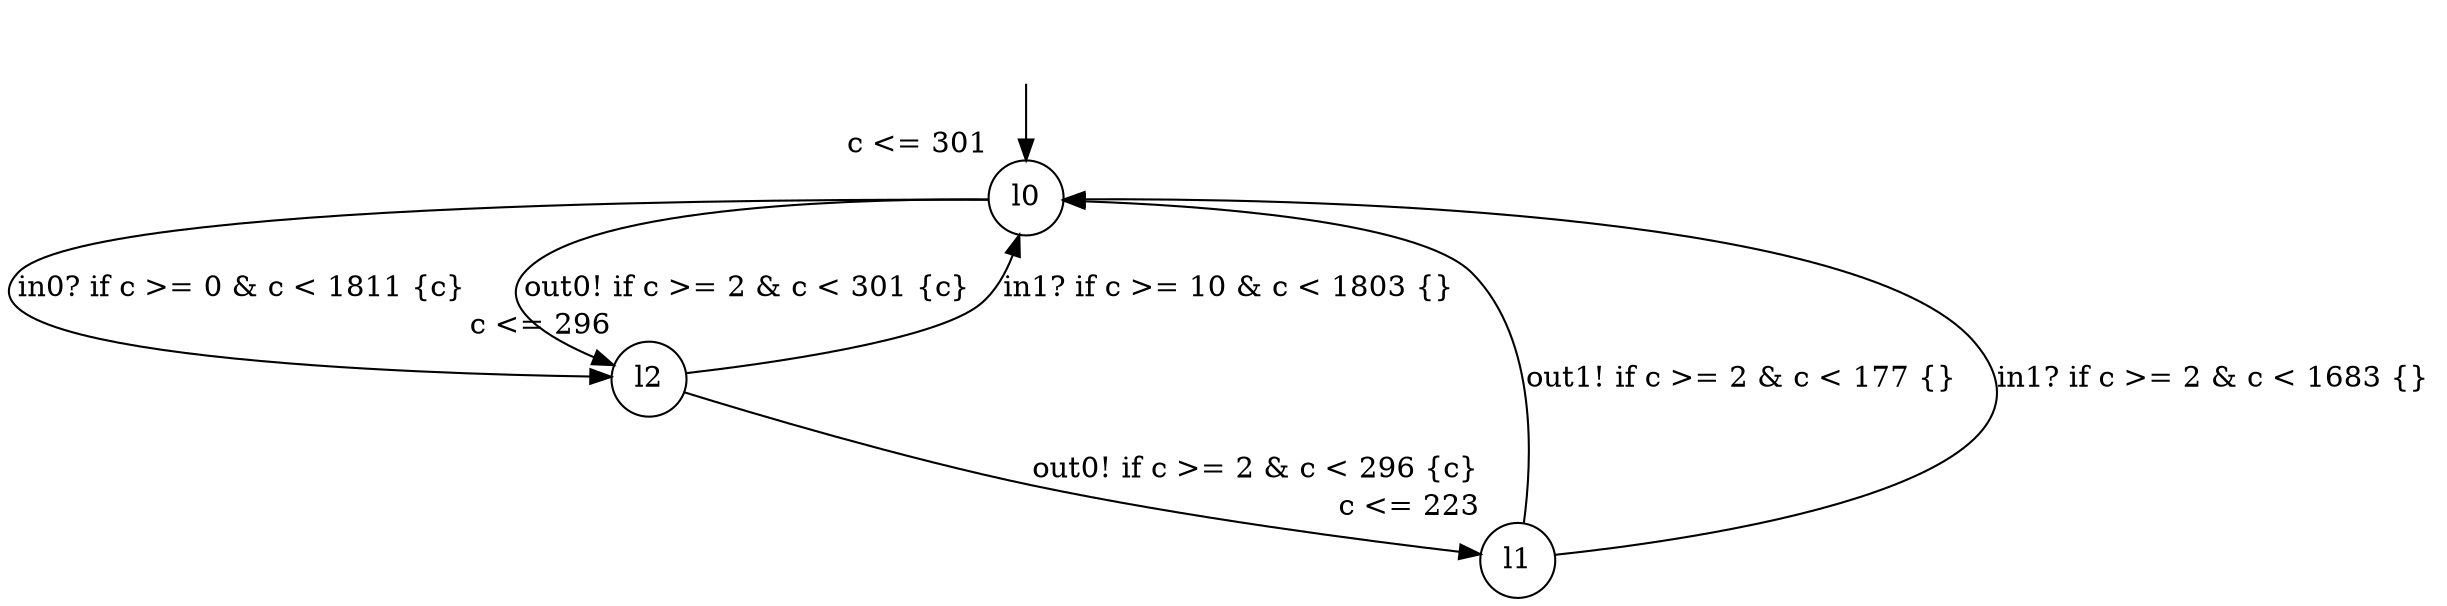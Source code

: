 digraph g {
__start0 [label="" shape="none"];
l0 [shape="circle" margin=0 label="l0", xlabel="c <= 301"];
l1 [shape="circle" margin=0 label="l1", xlabel="c <= 223"];
l2 [shape="circle" margin=0 label="l2", xlabel="c <= 296"];
l0 -> l2 [label="in0? if c >= 0 & c < 1811 {c} "];
l0 -> l2 [label="out0! if c >= 2 & c < 301 {c} "];
l1 -> l0 [label="out1! if c >= 2 & c < 177 {} "];
l1 -> l0 [label="in1? if c >= 2 & c < 1683 {} "];
l2 -> l0 [label="in1? if c >= 10 & c < 1803 {} "];
l2 -> l1 [label="out0! if c >= 2 & c < 296 {c} "];
__start0 -> l0;
}
